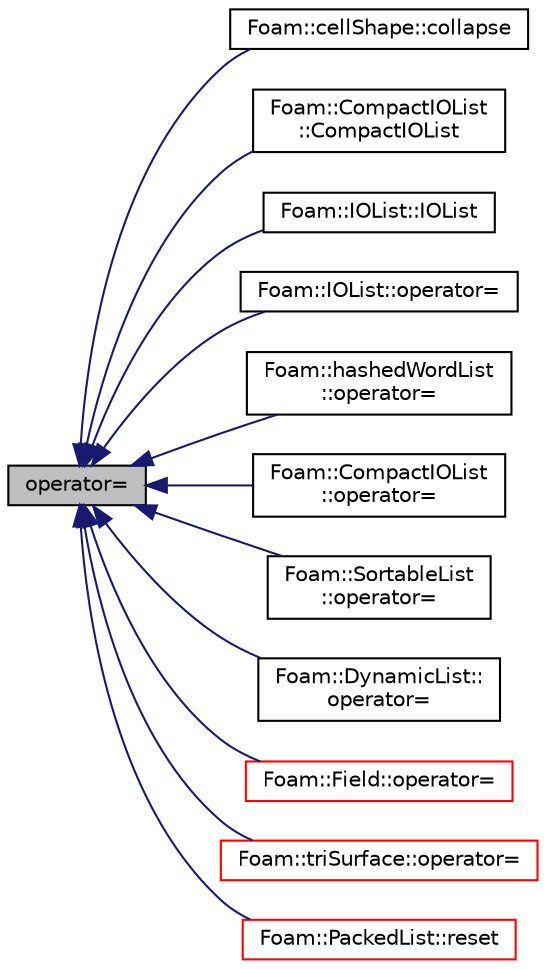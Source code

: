 digraph "operator="
{
  bgcolor="transparent";
  edge [fontname="Helvetica",fontsize="10",labelfontname="Helvetica",labelfontsize="10"];
  node [fontname="Helvetica",fontsize="10",shape=record];
  rankdir="LR";
  Node1 [label="operator=",height=0.2,width=0.4,color="black", fillcolor="grey75", style="filled", fontcolor="black"];
  Node1 -> Node2 [dir="back",color="midnightblue",fontsize="10",style="solid",fontname="Helvetica"];
  Node2 [label="Foam::cellShape::collapse",height=0.2,width=0.4,color="black",URL="$a00230.html#a5883ecc0c5ecdb7129b2dfbee64e4828",tooltip="Collapse shape to correct one after removing duplicate vertices. "];
  Node1 -> Node3 [dir="back",color="midnightblue",fontsize="10",style="solid",fontname="Helvetica"];
  Node3 [label="Foam::CompactIOList\l::CompactIOList",height=0.2,width=0.4,color="black",URL="$a00328.html#a26a722cad8e7371f3c11918af16a11b4",tooltip="Construct from IOobject and a List. "];
  Node1 -> Node4 [dir="back",color="midnightblue",fontsize="10",style="solid",fontname="Helvetica"];
  Node4 [label="Foam::IOList::IOList",height=0.2,width=0.4,color="black",URL="$a01175.html#a1f512b52b4827748dd1c72fc1071178a",tooltip="Construct from IOobject and a List. "];
  Node1 -> Node5 [dir="back",color="midnightblue",fontsize="10",style="solid",fontname="Helvetica"];
  Node5 [label="Foam::IOList::operator=",height=0.2,width=0.4,color="black",URL="$a01175.html#aa90fb37a311c6aa75a40d12314b86194"];
  Node1 -> Node6 [dir="back",color="midnightblue",fontsize="10",style="solid",fontname="Helvetica"];
  Node6 [label="Foam::hashedWordList\l::operator=",height=0.2,width=0.4,color="black",URL="$a00980.html#a11ae09dc794be3ba9fe4ce90b7f9c650",tooltip="Assignment operator from list of names. "];
  Node1 -> Node7 [dir="back",color="midnightblue",fontsize="10",style="solid",fontname="Helvetica"];
  Node7 [label="Foam::CompactIOList\l::operator=",height=0.2,width=0.4,color="black",URL="$a00328.html#ae53162367c174dfa5253534acb990738"];
  Node1 -> Node8 [dir="back",color="midnightblue",fontsize="10",style="solid",fontname="Helvetica"];
  Node8 [label="Foam::SortableList\l::operator=",height=0.2,width=0.4,color="black",URL="$a02382.html#acee9055809b8048a6b1f04702120facd",tooltip="Assignment from UList operator. Takes linear time. "];
  Node1 -> Node9 [dir="back",color="midnightblue",fontsize="10",style="solid",fontname="Helvetica"];
  Node9 [label="Foam::DynamicList::\loperator=",height=0.2,width=0.4,color="black",URL="$a00604.html#af07f8836d0a98573e7e01be2b17e0f48",tooltip="Assignment from DynamicList. "];
  Node1 -> Node10 [dir="back",color="midnightblue",fontsize="10",style="solid",fontname="Helvetica"];
  Node10 [label="Foam::Field::operator=",height=0.2,width=0.4,color="red",URL="$a00755.html#a4356fadebc9e59fb8189733d26c75605"];
  Node1 -> Node11 [dir="back",color="midnightblue",fontsize="10",style="solid",fontname="Helvetica"];
  Node11 [label="Foam::triSurface::operator=",height=0.2,width=0.4,color="red",URL="$a02679.html#a7007e1a39a89b943666033e034e1083b"];
  Node1 -> Node12 [dir="back",color="midnightblue",fontsize="10",style="solid",fontname="Helvetica"];
  Node12 [label="Foam::PackedList::reset",height=0.2,width=0.4,color="red",URL="$a01756.html#ad20897c5c8bd47f5d4005989bead0e55",tooltip="Clear all bits. "];
}
